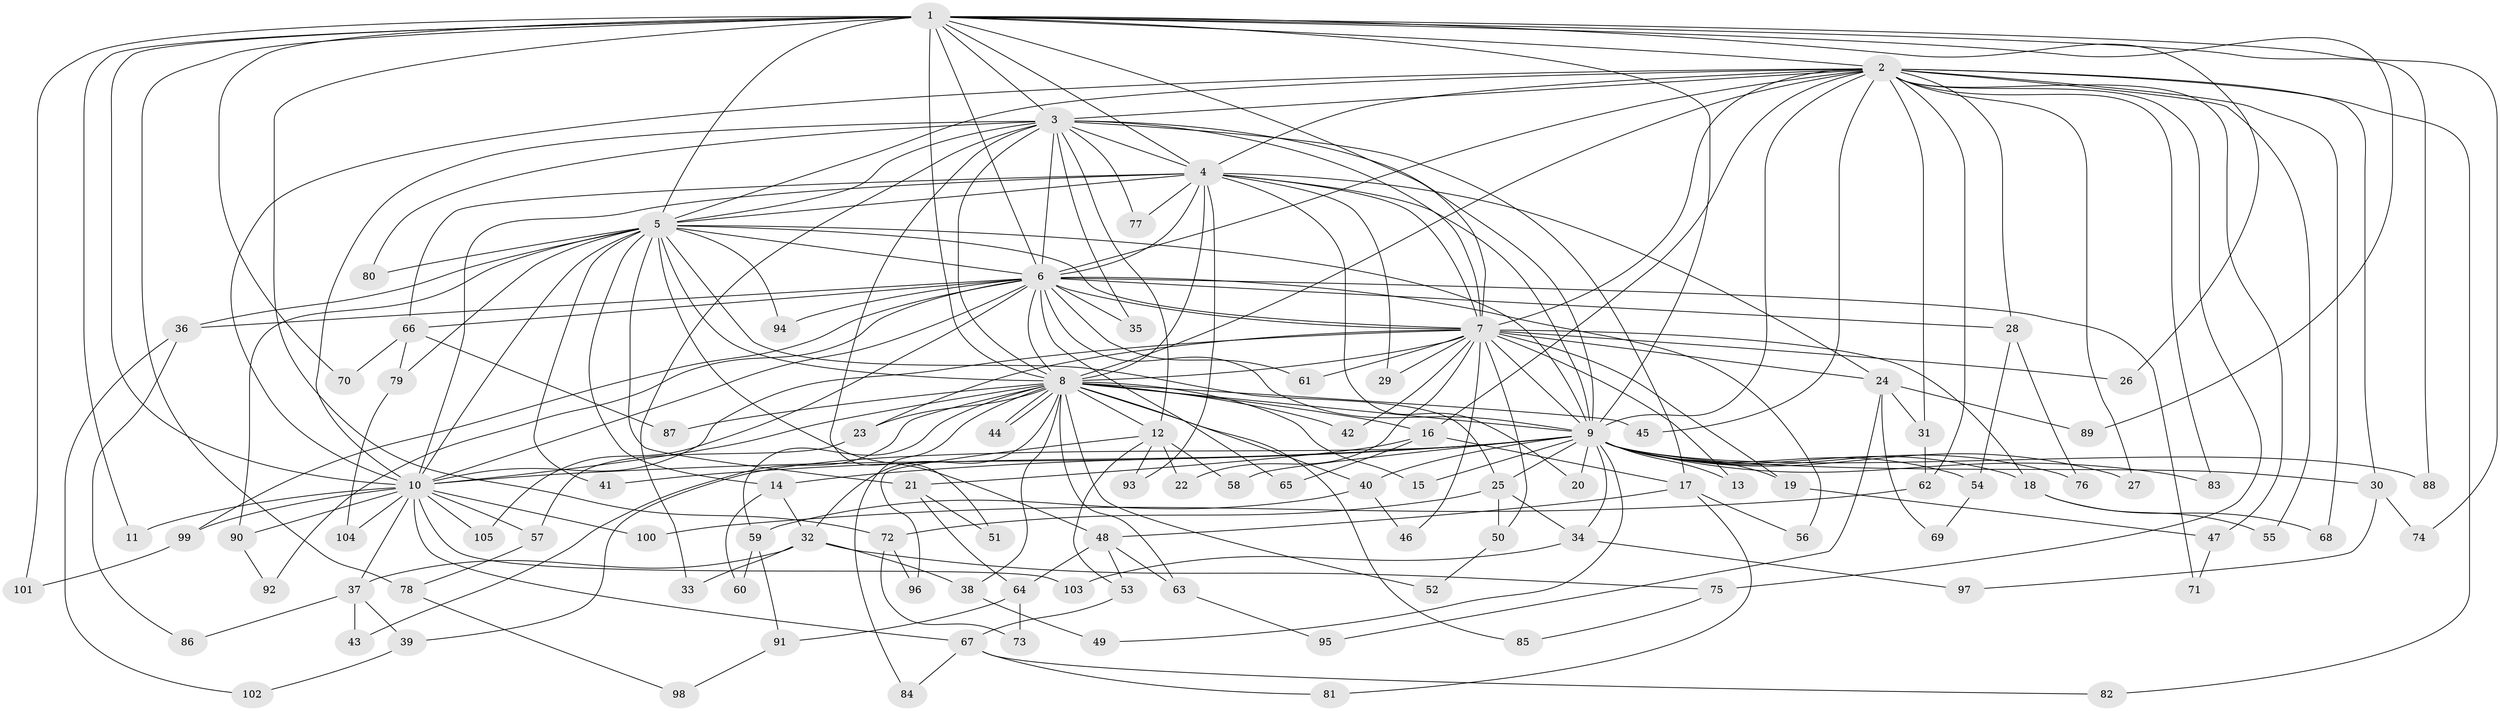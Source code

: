 // coarse degree distribution, {33: 0.012345679012345678, 20: 0.012345679012345678, 18: 0.012345679012345678, 16: 0.037037037037037035, 17: 0.012345679012345678, 21: 0.012345679012345678, 26: 0.012345679012345678, 7: 0.012345679012345678, 2: 0.49382716049382713, 8: 0.012345679012345678, 5: 0.04938271604938271, 3: 0.18518518518518517, 4: 0.09876543209876543, 6: 0.024691358024691357, 1: 0.012345679012345678}
// Generated by graph-tools (version 1.1) at 2025/23/03/03/25 07:23:38]
// undirected, 105 vertices, 235 edges
graph export_dot {
graph [start="1"]
  node [color=gray90,style=filled];
  1;
  2;
  3;
  4;
  5;
  6;
  7;
  8;
  9;
  10;
  11;
  12;
  13;
  14;
  15;
  16;
  17;
  18;
  19;
  20;
  21;
  22;
  23;
  24;
  25;
  26;
  27;
  28;
  29;
  30;
  31;
  32;
  33;
  34;
  35;
  36;
  37;
  38;
  39;
  40;
  41;
  42;
  43;
  44;
  45;
  46;
  47;
  48;
  49;
  50;
  51;
  52;
  53;
  54;
  55;
  56;
  57;
  58;
  59;
  60;
  61;
  62;
  63;
  64;
  65;
  66;
  67;
  68;
  69;
  70;
  71;
  72;
  73;
  74;
  75;
  76;
  77;
  78;
  79;
  80;
  81;
  82;
  83;
  84;
  85;
  86;
  87;
  88;
  89;
  90;
  91;
  92;
  93;
  94;
  95;
  96;
  97;
  98;
  99;
  100;
  101;
  102;
  103;
  104;
  105;
  1 -- 2;
  1 -- 3;
  1 -- 4;
  1 -- 5;
  1 -- 6;
  1 -- 7;
  1 -- 8;
  1 -- 9;
  1 -- 10;
  1 -- 11;
  1 -- 26;
  1 -- 70;
  1 -- 72;
  1 -- 74;
  1 -- 78;
  1 -- 88;
  1 -- 89;
  1 -- 101;
  2 -- 3;
  2 -- 4;
  2 -- 5;
  2 -- 6;
  2 -- 7;
  2 -- 8;
  2 -- 9;
  2 -- 10;
  2 -- 16;
  2 -- 27;
  2 -- 28;
  2 -- 30;
  2 -- 31;
  2 -- 45;
  2 -- 47;
  2 -- 55;
  2 -- 62;
  2 -- 68;
  2 -- 75;
  2 -- 82;
  2 -- 83;
  3 -- 4;
  3 -- 5;
  3 -- 6;
  3 -- 7;
  3 -- 8;
  3 -- 9;
  3 -- 10;
  3 -- 12;
  3 -- 17;
  3 -- 33;
  3 -- 35;
  3 -- 51;
  3 -- 77;
  3 -- 80;
  4 -- 5;
  4 -- 6;
  4 -- 7;
  4 -- 8;
  4 -- 9;
  4 -- 10;
  4 -- 20;
  4 -- 24;
  4 -- 29;
  4 -- 66;
  4 -- 77;
  4 -- 93;
  5 -- 6;
  5 -- 7;
  5 -- 8;
  5 -- 9;
  5 -- 10;
  5 -- 14;
  5 -- 21;
  5 -- 25;
  5 -- 36;
  5 -- 41;
  5 -- 48;
  5 -- 79;
  5 -- 80;
  5 -- 90;
  5 -- 94;
  6 -- 7;
  6 -- 8;
  6 -- 9;
  6 -- 10;
  6 -- 28;
  6 -- 35;
  6 -- 36;
  6 -- 56;
  6 -- 61;
  6 -- 65;
  6 -- 66;
  6 -- 71;
  6 -- 92;
  6 -- 94;
  6 -- 99;
  6 -- 105;
  7 -- 8;
  7 -- 9;
  7 -- 10;
  7 -- 13;
  7 -- 18;
  7 -- 19;
  7 -- 22;
  7 -- 23;
  7 -- 24;
  7 -- 26;
  7 -- 29;
  7 -- 42;
  7 -- 46;
  7 -- 50;
  7 -- 61;
  8 -- 9;
  8 -- 10;
  8 -- 12;
  8 -- 15;
  8 -- 16;
  8 -- 23;
  8 -- 32;
  8 -- 38;
  8 -- 40;
  8 -- 42;
  8 -- 43;
  8 -- 44;
  8 -- 44;
  8 -- 45;
  8 -- 52;
  8 -- 59;
  8 -- 63;
  8 -- 84;
  8 -- 85;
  8 -- 87;
  9 -- 10;
  9 -- 13;
  9 -- 14;
  9 -- 15;
  9 -- 18;
  9 -- 19;
  9 -- 20;
  9 -- 25;
  9 -- 27;
  9 -- 30;
  9 -- 34;
  9 -- 39;
  9 -- 40;
  9 -- 41;
  9 -- 49;
  9 -- 54;
  9 -- 58;
  9 -- 76;
  9 -- 83;
  9 -- 88;
  10 -- 11;
  10 -- 37;
  10 -- 57;
  10 -- 67;
  10 -- 90;
  10 -- 99;
  10 -- 100;
  10 -- 103;
  10 -- 104;
  10 -- 105;
  12 -- 22;
  12 -- 53;
  12 -- 58;
  12 -- 93;
  12 -- 96;
  14 -- 32;
  14 -- 60;
  16 -- 17;
  16 -- 21;
  16 -- 65;
  17 -- 48;
  17 -- 56;
  17 -- 81;
  18 -- 55;
  18 -- 68;
  19 -- 47;
  21 -- 51;
  21 -- 64;
  23 -- 57;
  24 -- 31;
  24 -- 69;
  24 -- 89;
  24 -- 95;
  25 -- 34;
  25 -- 50;
  25 -- 72;
  28 -- 54;
  28 -- 76;
  30 -- 74;
  30 -- 97;
  31 -- 62;
  32 -- 33;
  32 -- 37;
  32 -- 38;
  32 -- 75;
  34 -- 97;
  34 -- 103;
  36 -- 86;
  36 -- 102;
  37 -- 39;
  37 -- 43;
  37 -- 86;
  38 -- 49;
  39 -- 102;
  40 -- 46;
  40 -- 59;
  47 -- 71;
  48 -- 53;
  48 -- 63;
  48 -- 64;
  50 -- 52;
  53 -- 67;
  54 -- 69;
  57 -- 78;
  59 -- 60;
  59 -- 91;
  62 -- 100;
  63 -- 95;
  64 -- 73;
  64 -- 91;
  66 -- 70;
  66 -- 79;
  66 -- 87;
  67 -- 81;
  67 -- 82;
  67 -- 84;
  72 -- 73;
  72 -- 96;
  75 -- 85;
  78 -- 98;
  79 -- 104;
  90 -- 92;
  91 -- 98;
  99 -- 101;
}
